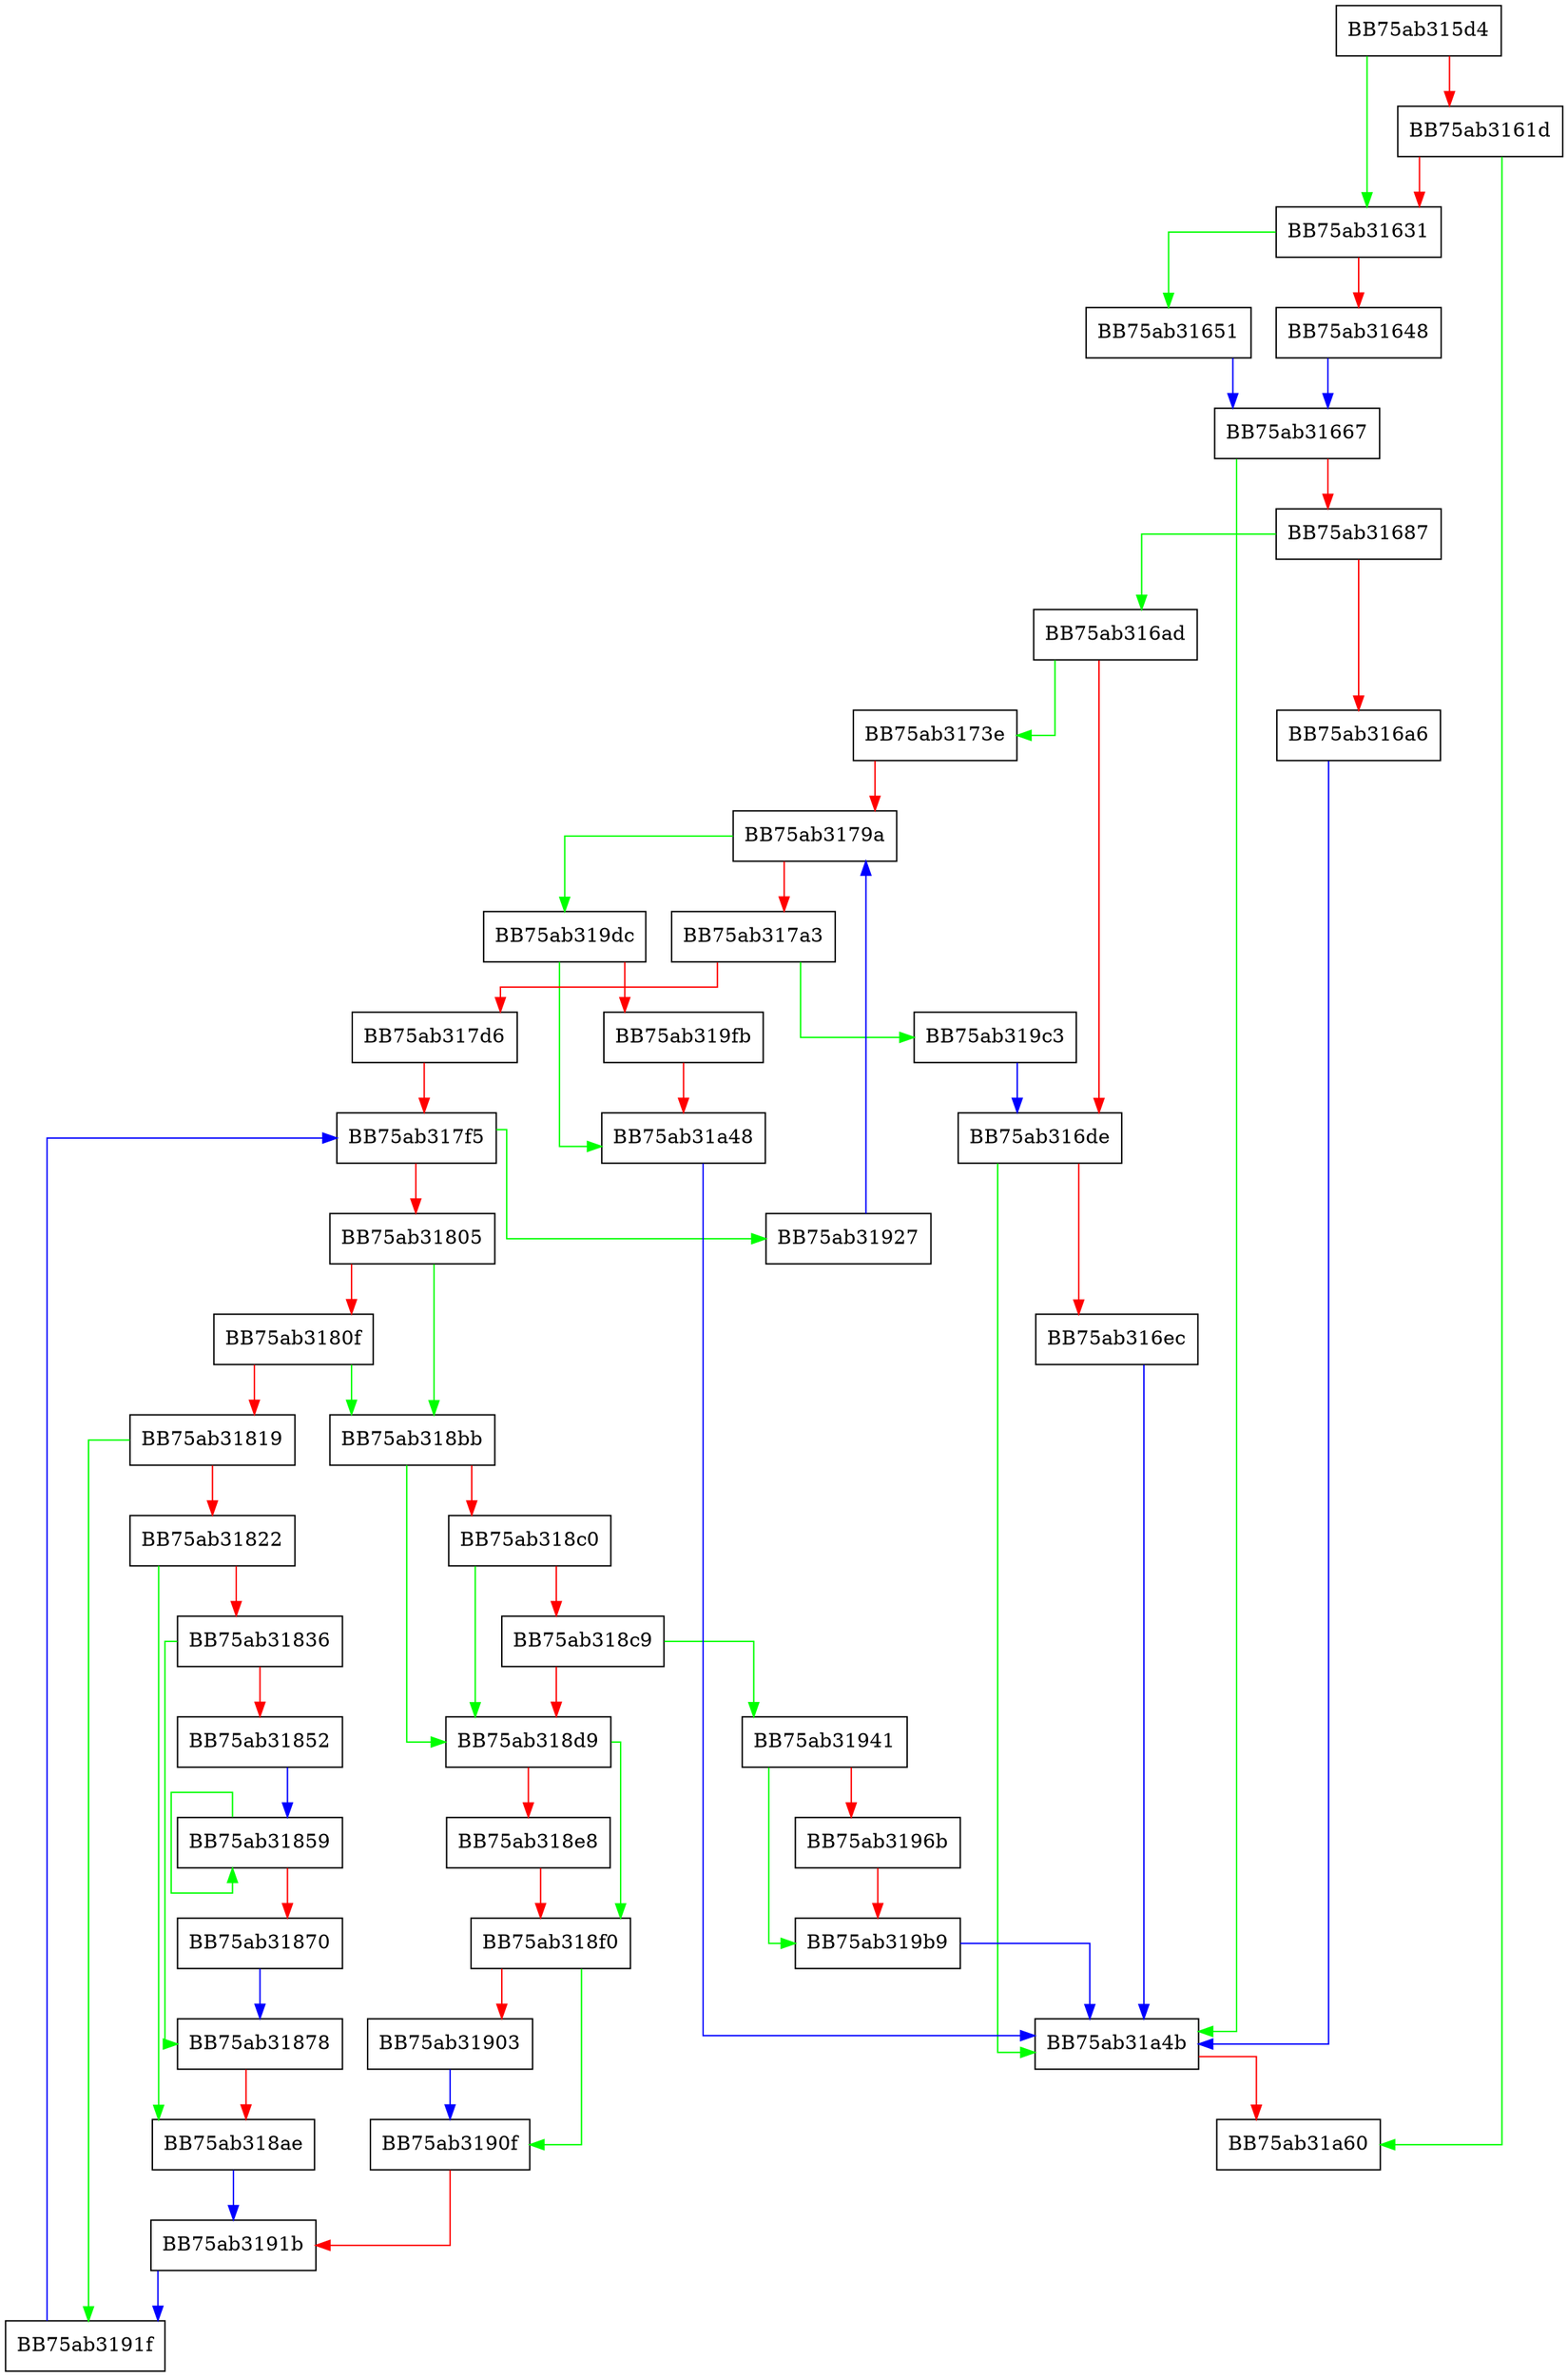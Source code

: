 digraph CalculateContentNormalizedData {
  node [shape="box"];
  graph [splines=ortho];
  BB75ab315d4 -> BB75ab31631 [color="green"];
  BB75ab315d4 -> BB75ab3161d [color="red"];
  BB75ab3161d -> BB75ab31a60 [color="green"];
  BB75ab3161d -> BB75ab31631 [color="red"];
  BB75ab31631 -> BB75ab31651 [color="green"];
  BB75ab31631 -> BB75ab31648 [color="red"];
  BB75ab31648 -> BB75ab31667 [color="blue"];
  BB75ab31651 -> BB75ab31667 [color="blue"];
  BB75ab31667 -> BB75ab31a4b [color="green"];
  BB75ab31667 -> BB75ab31687 [color="red"];
  BB75ab31687 -> BB75ab316ad [color="green"];
  BB75ab31687 -> BB75ab316a6 [color="red"];
  BB75ab316a6 -> BB75ab31a4b [color="blue"];
  BB75ab316ad -> BB75ab3173e [color="green"];
  BB75ab316ad -> BB75ab316de [color="red"];
  BB75ab316de -> BB75ab31a4b [color="green"];
  BB75ab316de -> BB75ab316ec [color="red"];
  BB75ab316ec -> BB75ab31a4b [color="blue"];
  BB75ab3173e -> BB75ab3179a [color="red"];
  BB75ab3179a -> BB75ab319dc [color="green"];
  BB75ab3179a -> BB75ab317a3 [color="red"];
  BB75ab317a3 -> BB75ab319c3 [color="green"];
  BB75ab317a3 -> BB75ab317d6 [color="red"];
  BB75ab317d6 -> BB75ab317f5 [color="red"];
  BB75ab317f5 -> BB75ab31927 [color="green"];
  BB75ab317f5 -> BB75ab31805 [color="red"];
  BB75ab31805 -> BB75ab318bb [color="green"];
  BB75ab31805 -> BB75ab3180f [color="red"];
  BB75ab3180f -> BB75ab318bb [color="green"];
  BB75ab3180f -> BB75ab31819 [color="red"];
  BB75ab31819 -> BB75ab3191f [color="green"];
  BB75ab31819 -> BB75ab31822 [color="red"];
  BB75ab31822 -> BB75ab318ae [color="green"];
  BB75ab31822 -> BB75ab31836 [color="red"];
  BB75ab31836 -> BB75ab31878 [color="green"];
  BB75ab31836 -> BB75ab31852 [color="red"];
  BB75ab31852 -> BB75ab31859 [color="blue"];
  BB75ab31859 -> BB75ab31859 [color="green"];
  BB75ab31859 -> BB75ab31870 [color="red"];
  BB75ab31870 -> BB75ab31878 [color="blue"];
  BB75ab31878 -> BB75ab318ae [color="red"];
  BB75ab318ae -> BB75ab3191b [color="blue"];
  BB75ab318bb -> BB75ab318d9 [color="green"];
  BB75ab318bb -> BB75ab318c0 [color="red"];
  BB75ab318c0 -> BB75ab318d9 [color="green"];
  BB75ab318c0 -> BB75ab318c9 [color="red"];
  BB75ab318c9 -> BB75ab31941 [color="green"];
  BB75ab318c9 -> BB75ab318d9 [color="red"];
  BB75ab318d9 -> BB75ab318f0 [color="green"];
  BB75ab318d9 -> BB75ab318e8 [color="red"];
  BB75ab318e8 -> BB75ab318f0 [color="red"];
  BB75ab318f0 -> BB75ab3190f [color="green"];
  BB75ab318f0 -> BB75ab31903 [color="red"];
  BB75ab31903 -> BB75ab3190f [color="blue"];
  BB75ab3190f -> BB75ab3191b [color="red"];
  BB75ab3191b -> BB75ab3191f [color="blue"];
  BB75ab3191f -> BB75ab317f5 [color="blue"];
  BB75ab31927 -> BB75ab3179a [color="blue"];
  BB75ab31941 -> BB75ab319b9 [color="green"];
  BB75ab31941 -> BB75ab3196b [color="red"];
  BB75ab3196b -> BB75ab319b9 [color="red"];
  BB75ab319b9 -> BB75ab31a4b [color="blue"];
  BB75ab319c3 -> BB75ab316de [color="blue"];
  BB75ab319dc -> BB75ab31a48 [color="green"];
  BB75ab319dc -> BB75ab319fb [color="red"];
  BB75ab319fb -> BB75ab31a48 [color="red"];
  BB75ab31a48 -> BB75ab31a4b [color="blue"];
  BB75ab31a4b -> BB75ab31a60 [color="red"];
}